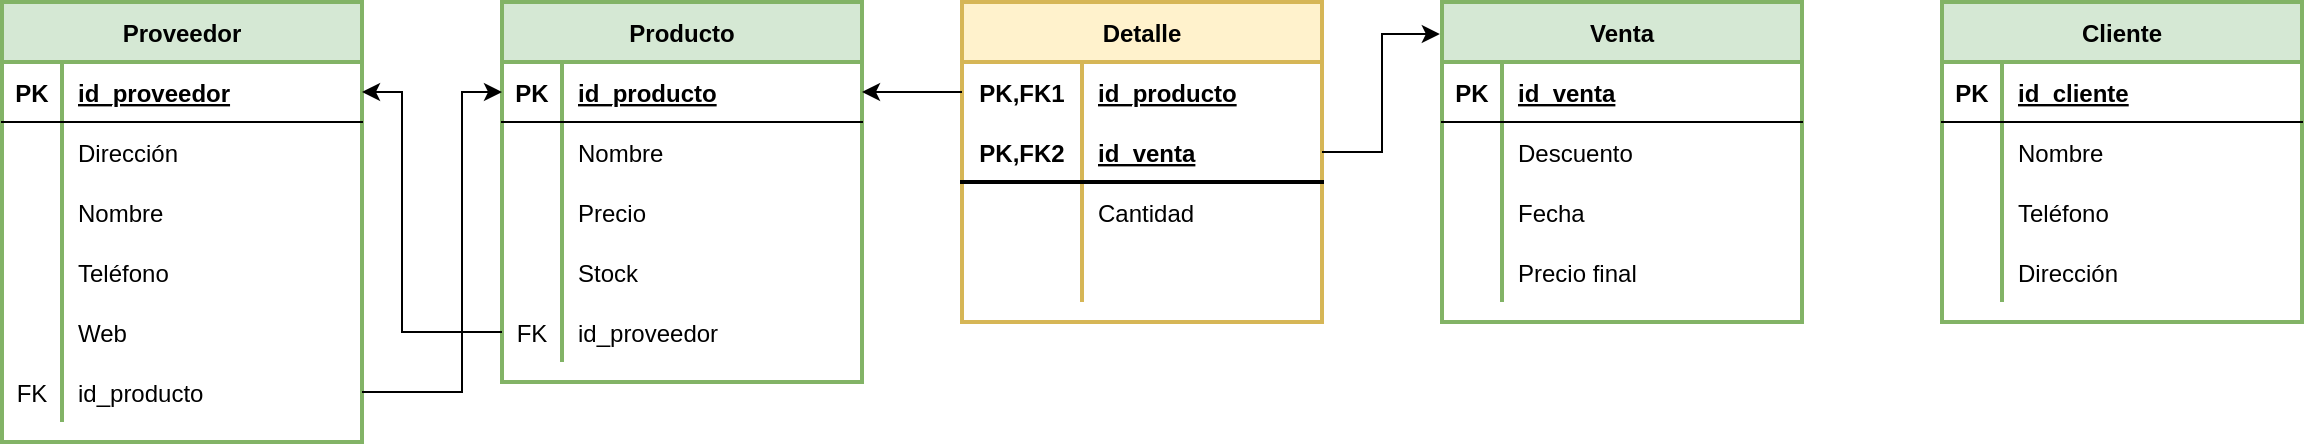 <mxfile version="20.5.1" type="github">
  <diagram id="x2DBPq9CeBlPGBnWjyRL" name="Página-1">
    <mxGraphModel dx="1422" dy="771" grid="1" gridSize="10" guides="1" tooltips="1" connect="1" arrows="1" fold="1" page="1" pageScale="1" pageWidth="827" pageHeight="1169" math="0" shadow="0">
      <root>
        <mxCell id="0" />
        <mxCell id="1" parent="0" />
        <mxCell id="7PEXmeeUuqNfNx9gaU-J-1" value="Proveedor" style="shape=table;startSize=30;container=1;collapsible=1;childLayout=tableLayout;fixedRows=1;rowLines=0;fontStyle=1;align=center;resizeLast=1;fillColor=#d5e8d4;strokeColor=#82b366;strokeWidth=2;" vertex="1" parent="1">
          <mxGeometry x="30" y="250" width="180" height="220" as="geometry" />
        </mxCell>
        <mxCell id="7PEXmeeUuqNfNx9gaU-J-2" value="" style="shape=tableRow;horizontal=0;startSize=0;swimlaneHead=0;swimlaneBody=0;fillColor=none;collapsible=0;dropTarget=0;points=[[0,0.5],[1,0.5]];portConstraint=eastwest;top=0;left=0;right=0;bottom=1;" vertex="1" parent="7PEXmeeUuqNfNx9gaU-J-1">
          <mxGeometry y="30" width="180" height="30" as="geometry" />
        </mxCell>
        <mxCell id="7PEXmeeUuqNfNx9gaU-J-3" value="PK" style="shape=partialRectangle;connectable=0;fillColor=none;top=0;left=0;bottom=0;right=0;fontStyle=1;overflow=hidden;" vertex="1" parent="7PEXmeeUuqNfNx9gaU-J-2">
          <mxGeometry width="30" height="30" as="geometry">
            <mxRectangle width="30" height="30" as="alternateBounds" />
          </mxGeometry>
        </mxCell>
        <mxCell id="7PEXmeeUuqNfNx9gaU-J-4" value="id_proveedor" style="shape=partialRectangle;connectable=0;fillColor=none;top=0;left=0;bottom=0;right=0;align=left;spacingLeft=6;fontStyle=5;overflow=hidden;" vertex="1" parent="7PEXmeeUuqNfNx9gaU-J-2">
          <mxGeometry x="30" width="150" height="30" as="geometry">
            <mxRectangle width="150" height="30" as="alternateBounds" />
          </mxGeometry>
        </mxCell>
        <mxCell id="7PEXmeeUuqNfNx9gaU-J-5" value="" style="shape=tableRow;horizontal=0;startSize=0;swimlaneHead=0;swimlaneBody=0;fillColor=none;collapsible=0;dropTarget=0;points=[[0,0.5],[1,0.5]];portConstraint=eastwest;top=0;left=0;right=0;bottom=0;" vertex="1" parent="7PEXmeeUuqNfNx9gaU-J-1">
          <mxGeometry y="60" width="180" height="30" as="geometry" />
        </mxCell>
        <mxCell id="7PEXmeeUuqNfNx9gaU-J-6" value="" style="shape=partialRectangle;connectable=0;fillColor=none;top=0;left=0;bottom=0;right=0;editable=1;overflow=hidden;" vertex="1" parent="7PEXmeeUuqNfNx9gaU-J-5">
          <mxGeometry width="30" height="30" as="geometry">
            <mxRectangle width="30" height="30" as="alternateBounds" />
          </mxGeometry>
        </mxCell>
        <mxCell id="7PEXmeeUuqNfNx9gaU-J-7" value="Dirección" style="shape=partialRectangle;connectable=0;fillColor=none;top=0;left=0;bottom=0;right=0;align=left;spacingLeft=6;overflow=hidden;" vertex="1" parent="7PEXmeeUuqNfNx9gaU-J-5">
          <mxGeometry x="30" width="150" height="30" as="geometry">
            <mxRectangle width="150" height="30" as="alternateBounds" />
          </mxGeometry>
        </mxCell>
        <mxCell id="7PEXmeeUuqNfNx9gaU-J-8" value="" style="shape=tableRow;horizontal=0;startSize=0;swimlaneHead=0;swimlaneBody=0;fillColor=none;collapsible=0;dropTarget=0;points=[[0,0.5],[1,0.5]];portConstraint=eastwest;top=0;left=0;right=0;bottom=0;" vertex="1" parent="7PEXmeeUuqNfNx9gaU-J-1">
          <mxGeometry y="90" width="180" height="30" as="geometry" />
        </mxCell>
        <mxCell id="7PEXmeeUuqNfNx9gaU-J-9" value="" style="shape=partialRectangle;connectable=0;fillColor=none;top=0;left=0;bottom=0;right=0;editable=1;overflow=hidden;" vertex="1" parent="7PEXmeeUuqNfNx9gaU-J-8">
          <mxGeometry width="30" height="30" as="geometry">
            <mxRectangle width="30" height="30" as="alternateBounds" />
          </mxGeometry>
        </mxCell>
        <mxCell id="7PEXmeeUuqNfNx9gaU-J-10" value="Nombre" style="shape=partialRectangle;connectable=0;fillColor=none;top=0;left=0;bottom=0;right=0;align=left;spacingLeft=6;overflow=hidden;" vertex="1" parent="7PEXmeeUuqNfNx9gaU-J-8">
          <mxGeometry x="30" width="150" height="30" as="geometry">
            <mxRectangle width="150" height="30" as="alternateBounds" />
          </mxGeometry>
        </mxCell>
        <mxCell id="7PEXmeeUuqNfNx9gaU-J-11" value="" style="shape=tableRow;horizontal=0;startSize=0;swimlaneHead=0;swimlaneBody=0;fillColor=none;collapsible=0;dropTarget=0;points=[[0,0.5],[1,0.5]];portConstraint=eastwest;top=0;left=0;right=0;bottom=0;" vertex="1" parent="7PEXmeeUuqNfNx9gaU-J-1">
          <mxGeometry y="120" width="180" height="30" as="geometry" />
        </mxCell>
        <mxCell id="7PEXmeeUuqNfNx9gaU-J-12" value="" style="shape=partialRectangle;connectable=0;fillColor=none;top=0;left=0;bottom=0;right=0;editable=1;overflow=hidden;" vertex="1" parent="7PEXmeeUuqNfNx9gaU-J-11">
          <mxGeometry width="30" height="30" as="geometry">
            <mxRectangle width="30" height="30" as="alternateBounds" />
          </mxGeometry>
        </mxCell>
        <mxCell id="7PEXmeeUuqNfNx9gaU-J-13" value="Teléfono" style="shape=partialRectangle;connectable=0;fillColor=none;top=0;left=0;bottom=0;right=0;align=left;spacingLeft=6;overflow=hidden;" vertex="1" parent="7PEXmeeUuqNfNx9gaU-J-11">
          <mxGeometry x="30" width="150" height="30" as="geometry">
            <mxRectangle width="150" height="30" as="alternateBounds" />
          </mxGeometry>
        </mxCell>
        <mxCell id="7PEXmeeUuqNfNx9gaU-J-40" value="" style="shape=tableRow;horizontal=0;startSize=0;swimlaneHead=0;swimlaneBody=0;fillColor=none;collapsible=0;dropTarget=0;points=[[0,0.5],[1,0.5]];portConstraint=eastwest;top=0;left=0;right=0;bottom=0;strokeWidth=2;" vertex="1" parent="7PEXmeeUuqNfNx9gaU-J-1">
          <mxGeometry y="150" width="180" height="30" as="geometry" />
        </mxCell>
        <mxCell id="7PEXmeeUuqNfNx9gaU-J-41" value="" style="shape=partialRectangle;connectable=0;fillColor=none;top=0;left=0;bottom=0;right=0;editable=1;overflow=hidden;strokeWidth=2;" vertex="1" parent="7PEXmeeUuqNfNx9gaU-J-40">
          <mxGeometry width="30" height="30" as="geometry">
            <mxRectangle width="30" height="30" as="alternateBounds" />
          </mxGeometry>
        </mxCell>
        <mxCell id="7PEXmeeUuqNfNx9gaU-J-42" value="Web" style="shape=partialRectangle;connectable=0;fillColor=none;top=0;left=0;bottom=0;right=0;align=left;spacingLeft=6;overflow=hidden;strokeWidth=2;" vertex="1" parent="7PEXmeeUuqNfNx9gaU-J-40">
          <mxGeometry x="30" width="150" height="30" as="geometry">
            <mxRectangle width="150" height="30" as="alternateBounds" />
          </mxGeometry>
        </mxCell>
        <mxCell id="7PEXmeeUuqNfNx9gaU-J-43" value="" style="shape=tableRow;horizontal=0;startSize=0;swimlaneHead=0;swimlaneBody=0;fillColor=none;collapsible=0;dropTarget=0;points=[[0,0.5],[1,0.5]];portConstraint=eastwest;top=0;left=0;right=0;bottom=0;strokeWidth=2;" vertex="1" parent="7PEXmeeUuqNfNx9gaU-J-1">
          <mxGeometry y="180" width="180" height="30" as="geometry" />
        </mxCell>
        <mxCell id="7PEXmeeUuqNfNx9gaU-J-44" value="FK" style="shape=partialRectangle;connectable=0;fillColor=none;top=0;left=0;bottom=0;right=0;fontStyle=0;overflow=hidden;strokeWidth=2;" vertex="1" parent="7PEXmeeUuqNfNx9gaU-J-43">
          <mxGeometry width="30" height="30" as="geometry">
            <mxRectangle width="30" height="30" as="alternateBounds" />
          </mxGeometry>
        </mxCell>
        <mxCell id="7PEXmeeUuqNfNx9gaU-J-45" value="id_producto" style="shape=partialRectangle;connectable=0;fillColor=none;top=0;left=0;bottom=0;right=0;align=left;spacingLeft=6;fontStyle=0;overflow=hidden;strokeWidth=2;" vertex="1" parent="7PEXmeeUuqNfNx9gaU-J-43">
          <mxGeometry x="30" width="150" height="30" as="geometry">
            <mxRectangle width="150" height="30" as="alternateBounds" />
          </mxGeometry>
        </mxCell>
        <mxCell id="7PEXmeeUuqNfNx9gaU-J-27" value="Producto" style="shape=table;startSize=30;container=1;collapsible=1;childLayout=tableLayout;fixedRows=1;rowLines=0;fontStyle=1;align=center;resizeLast=1;fillColor=#d5e8d4;strokeColor=#82b366;strokeWidth=2;" vertex="1" parent="1">
          <mxGeometry x="280" y="250" width="180" height="190" as="geometry" />
        </mxCell>
        <mxCell id="7PEXmeeUuqNfNx9gaU-J-28" value="" style="shape=tableRow;horizontal=0;startSize=0;swimlaneHead=0;swimlaneBody=0;fillColor=none;collapsible=0;dropTarget=0;points=[[0,0.5],[1,0.5]];portConstraint=eastwest;top=0;left=0;right=0;bottom=1;" vertex="1" parent="7PEXmeeUuqNfNx9gaU-J-27">
          <mxGeometry y="30" width="180" height="30" as="geometry" />
        </mxCell>
        <mxCell id="7PEXmeeUuqNfNx9gaU-J-29" value="PK" style="shape=partialRectangle;connectable=0;fillColor=none;top=0;left=0;bottom=0;right=0;fontStyle=1;overflow=hidden;" vertex="1" parent="7PEXmeeUuqNfNx9gaU-J-28">
          <mxGeometry width="30" height="30" as="geometry">
            <mxRectangle width="30" height="30" as="alternateBounds" />
          </mxGeometry>
        </mxCell>
        <mxCell id="7PEXmeeUuqNfNx9gaU-J-30" value="id_producto" style="shape=partialRectangle;connectable=0;fillColor=none;top=0;left=0;bottom=0;right=0;align=left;spacingLeft=6;fontStyle=5;overflow=hidden;" vertex="1" parent="7PEXmeeUuqNfNx9gaU-J-28">
          <mxGeometry x="30" width="150" height="30" as="geometry">
            <mxRectangle width="150" height="30" as="alternateBounds" />
          </mxGeometry>
        </mxCell>
        <mxCell id="7PEXmeeUuqNfNx9gaU-J-31" value="" style="shape=tableRow;horizontal=0;startSize=0;swimlaneHead=0;swimlaneBody=0;fillColor=none;collapsible=0;dropTarget=0;points=[[0,0.5],[1,0.5]];portConstraint=eastwest;top=0;left=0;right=0;bottom=0;" vertex="1" parent="7PEXmeeUuqNfNx9gaU-J-27">
          <mxGeometry y="60" width="180" height="30" as="geometry" />
        </mxCell>
        <mxCell id="7PEXmeeUuqNfNx9gaU-J-32" value="" style="shape=partialRectangle;connectable=0;fillColor=none;top=0;left=0;bottom=0;right=0;editable=1;overflow=hidden;" vertex="1" parent="7PEXmeeUuqNfNx9gaU-J-31">
          <mxGeometry width="30" height="30" as="geometry">
            <mxRectangle width="30" height="30" as="alternateBounds" />
          </mxGeometry>
        </mxCell>
        <mxCell id="7PEXmeeUuqNfNx9gaU-J-33" value="Nombre                                    " style="shape=partialRectangle;connectable=0;fillColor=none;top=0;left=0;bottom=0;right=0;align=left;spacingLeft=6;overflow=hidden;" vertex="1" parent="7PEXmeeUuqNfNx9gaU-J-31">
          <mxGeometry x="30" width="150" height="30" as="geometry">
            <mxRectangle width="150" height="30" as="alternateBounds" />
          </mxGeometry>
        </mxCell>
        <mxCell id="7PEXmeeUuqNfNx9gaU-J-34" value="" style="shape=tableRow;horizontal=0;startSize=0;swimlaneHead=0;swimlaneBody=0;fillColor=none;collapsible=0;dropTarget=0;points=[[0,0.5],[1,0.5]];portConstraint=eastwest;top=0;left=0;right=0;bottom=0;" vertex="1" parent="7PEXmeeUuqNfNx9gaU-J-27">
          <mxGeometry y="90" width="180" height="30" as="geometry" />
        </mxCell>
        <mxCell id="7PEXmeeUuqNfNx9gaU-J-35" value="" style="shape=partialRectangle;connectable=0;fillColor=none;top=0;left=0;bottom=0;right=0;editable=1;overflow=hidden;" vertex="1" parent="7PEXmeeUuqNfNx9gaU-J-34">
          <mxGeometry width="30" height="30" as="geometry">
            <mxRectangle width="30" height="30" as="alternateBounds" />
          </mxGeometry>
        </mxCell>
        <mxCell id="7PEXmeeUuqNfNx9gaU-J-36" value="Precio" style="shape=partialRectangle;connectable=0;fillColor=none;top=0;left=0;bottom=0;right=0;align=left;spacingLeft=6;overflow=hidden;" vertex="1" parent="7PEXmeeUuqNfNx9gaU-J-34">
          <mxGeometry x="30" width="150" height="30" as="geometry">
            <mxRectangle width="150" height="30" as="alternateBounds" />
          </mxGeometry>
        </mxCell>
        <mxCell id="7PEXmeeUuqNfNx9gaU-J-37" value="" style="shape=tableRow;horizontal=0;startSize=0;swimlaneHead=0;swimlaneBody=0;fillColor=none;collapsible=0;dropTarget=0;points=[[0,0.5],[1,0.5]];portConstraint=eastwest;top=0;left=0;right=0;bottom=0;" vertex="1" parent="7PEXmeeUuqNfNx9gaU-J-27">
          <mxGeometry y="120" width="180" height="30" as="geometry" />
        </mxCell>
        <mxCell id="7PEXmeeUuqNfNx9gaU-J-38" value="" style="shape=partialRectangle;connectable=0;fillColor=none;top=0;left=0;bottom=0;right=0;editable=1;overflow=hidden;" vertex="1" parent="7PEXmeeUuqNfNx9gaU-J-37">
          <mxGeometry width="30" height="30" as="geometry">
            <mxRectangle width="30" height="30" as="alternateBounds" />
          </mxGeometry>
        </mxCell>
        <mxCell id="7PEXmeeUuqNfNx9gaU-J-39" value="Stock" style="shape=partialRectangle;connectable=0;fillColor=none;top=0;left=0;bottom=0;right=0;align=left;spacingLeft=6;overflow=hidden;" vertex="1" parent="7PEXmeeUuqNfNx9gaU-J-37">
          <mxGeometry x="30" width="150" height="30" as="geometry">
            <mxRectangle width="150" height="30" as="alternateBounds" />
          </mxGeometry>
        </mxCell>
        <mxCell id="7PEXmeeUuqNfNx9gaU-J-46" value="" style="shape=tableRow;horizontal=0;startSize=0;swimlaneHead=0;swimlaneBody=0;fillColor=none;collapsible=0;dropTarget=0;points=[[0,0.5],[1,0.5]];portConstraint=eastwest;top=0;left=0;right=0;bottom=0;strokeWidth=2;" vertex="1" parent="7PEXmeeUuqNfNx9gaU-J-27">
          <mxGeometry y="150" width="180" height="30" as="geometry" />
        </mxCell>
        <mxCell id="7PEXmeeUuqNfNx9gaU-J-47" value="FK" style="shape=partialRectangle;connectable=0;fillColor=none;top=0;left=0;bottom=0;right=0;fontStyle=0;overflow=hidden;strokeWidth=2;" vertex="1" parent="7PEXmeeUuqNfNx9gaU-J-46">
          <mxGeometry width="30" height="30" as="geometry">
            <mxRectangle width="30" height="30" as="alternateBounds" />
          </mxGeometry>
        </mxCell>
        <mxCell id="7PEXmeeUuqNfNx9gaU-J-48" value="id_proveedor" style="shape=partialRectangle;connectable=0;fillColor=none;top=0;left=0;bottom=0;right=0;align=left;spacingLeft=6;fontStyle=0;overflow=hidden;strokeWidth=2;" vertex="1" parent="7PEXmeeUuqNfNx9gaU-J-46">
          <mxGeometry x="30" width="150" height="30" as="geometry">
            <mxRectangle width="150" height="30" as="alternateBounds" />
          </mxGeometry>
        </mxCell>
        <mxCell id="7PEXmeeUuqNfNx9gaU-J-49" style="edgeStyle=orthogonalEdgeStyle;rounded=0;orthogonalLoop=1;jettySize=auto;html=1;exitX=0;exitY=0.5;exitDx=0;exitDy=0;" edge="1" parent="1" source="7PEXmeeUuqNfNx9gaU-J-46" target="7PEXmeeUuqNfNx9gaU-J-2">
          <mxGeometry relative="1" as="geometry">
            <Array as="points">
              <mxPoint x="230" y="415" />
              <mxPoint x="230" y="295" />
            </Array>
          </mxGeometry>
        </mxCell>
        <mxCell id="7PEXmeeUuqNfNx9gaU-J-50" style="edgeStyle=orthogonalEdgeStyle;rounded=0;orthogonalLoop=1;jettySize=auto;html=1;exitX=1;exitY=0.5;exitDx=0;exitDy=0;entryX=0;entryY=0.5;entryDx=0;entryDy=0;" edge="1" parent="1" source="7PEXmeeUuqNfNx9gaU-J-43" target="7PEXmeeUuqNfNx9gaU-J-28">
          <mxGeometry relative="1" as="geometry">
            <Array as="points">
              <mxPoint x="260" y="445" />
              <mxPoint x="260" y="295" />
            </Array>
          </mxGeometry>
        </mxCell>
        <mxCell id="7PEXmeeUuqNfNx9gaU-J-51" value="Detalle" style="shape=table;startSize=30;container=1;collapsible=1;childLayout=tableLayout;fixedRows=1;rowLines=0;fontStyle=1;align=center;resizeLast=1;strokeWidth=2;fillColor=#fff2cc;strokeColor=#d6b656;" vertex="1" parent="1">
          <mxGeometry x="510" y="250" width="180" height="160" as="geometry" />
        </mxCell>
        <mxCell id="7PEXmeeUuqNfNx9gaU-J-52" value="" style="shape=tableRow;horizontal=0;startSize=0;swimlaneHead=0;swimlaneBody=0;fillColor=none;collapsible=0;dropTarget=0;points=[[0,0.5],[1,0.5]];portConstraint=eastwest;top=0;left=0;right=0;bottom=0;strokeWidth=2;" vertex="1" parent="7PEXmeeUuqNfNx9gaU-J-51">
          <mxGeometry y="30" width="180" height="30" as="geometry" />
        </mxCell>
        <mxCell id="7PEXmeeUuqNfNx9gaU-J-53" value="PK,FK1" style="shape=partialRectangle;connectable=0;fillColor=none;top=0;left=0;bottom=0;right=0;fontStyle=1;overflow=hidden;strokeWidth=2;" vertex="1" parent="7PEXmeeUuqNfNx9gaU-J-52">
          <mxGeometry width="60" height="30" as="geometry">
            <mxRectangle width="60" height="30" as="alternateBounds" />
          </mxGeometry>
        </mxCell>
        <mxCell id="7PEXmeeUuqNfNx9gaU-J-54" value="id_producto" style="shape=partialRectangle;connectable=0;fillColor=none;top=0;left=0;bottom=0;right=0;align=left;spacingLeft=6;fontStyle=5;overflow=hidden;strokeWidth=2;" vertex="1" parent="7PEXmeeUuqNfNx9gaU-J-52">
          <mxGeometry x="60" width="120" height="30" as="geometry">
            <mxRectangle width="120" height="30" as="alternateBounds" />
          </mxGeometry>
        </mxCell>
        <mxCell id="7PEXmeeUuqNfNx9gaU-J-55" value="" style="shape=tableRow;horizontal=0;startSize=0;swimlaneHead=0;swimlaneBody=0;fillColor=none;collapsible=0;dropTarget=0;points=[[0,0.5],[1,0.5]];portConstraint=eastwest;top=0;left=0;right=0;bottom=1;strokeWidth=2;" vertex="1" parent="7PEXmeeUuqNfNx9gaU-J-51">
          <mxGeometry y="60" width="180" height="30" as="geometry" />
        </mxCell>
        <mxCell id="7PEXmeeUuqNfNx9gaU-J-56" value="PK,FK2" style="shape=partialRectangle;connectable=0;fillColor=none;top=0;left=0;bottom=0;right=0;fontStyle=1;overflow=hidden;strokeWidth=2;" vertex="1" parent="7PEXmeeUuqNfNx9gaU-J-55">
          <mxGeometry width="60" height="30" as="geometry">
            <mxRectangle width="60" height="30" as="alternateBounds" />
          </mxGeometry>
        </mxCell>
        <mxCell id="7PEXmeeUuqNfNx9gaU-J-57" value="id_venta" style="shape=partialRectangle;connectable=0;fillColor=none;top=0;left=0;bottom=0;right=0;align=left;spacingLeft=6;fontStyle=5;overflow=hidden;strokeWidth=2;" vertex="1" parent="7PEXmeeUuqNfNx9gaU-J-55">
          <mxGeometry x="60" width="120" height="30" as="geometry">
            <mxRectangle width="120" height="30" as="alternateBounds" />
          </mxGeometry>
        </mxCell>
        <mxCell id="7PEXmeeUuqNfNx9gaU-J-58" value="" style="shape=tableRow;horizontal=0;startSize=0;swimlaneHead=0;swimlaneBody=0;fillColor=none;collapsible=0;dropTarget=0;points=[[0,0.5],[1,0.5]];portConstraint=eastwest;top=0;left=0;right=0;bottom=0;strokeWidth=2;" vertex="1" parent="7PEXmeeUuqNfNx9gaU-J-51">
          <mxGeometry y="90" width="180" height="30" as="geometry" />
        </mxCell>
        <mxCell id="7PEXmeeUuqNfNx9gaU-J-59" value="" style="shape=partialRectangle;connectable=0;fillColor=none;top=0;left=0;bottom=0;right=0;editable=1;overflow=hidden;strokeWidth=2;" vertex="1" parent="7PEXmeeUuqNfNx9gaU-J-58">
          <mxGeometry width="60" height="30" as="geometry">
            <mxRectangle width="60" height="30" as="alternateBounds" />
          </mxGeometry>
        </mxCell>
        <mxCell id="7PEXmeeUuqNfNx9gaU-J-60" value="Cantidad" style="shape=partialRectangle;connectable=0;fillColor=none;top=0;left=0;bottom=0;right=0;align=left;spacingLeft=6;overflow=hidden;strokeWidth=2;" vertex="1" parent="7PEXmeeUuqNfNx9gaU-J-58">
          <mxGeometry x="60" width="120" height="30" as="geometry">
            <mxRectangle width="120" height="30" as="alternateBounds" />
          </mxGeometry>
        </mxCell>
        <mxCell id="7PEXmeeUuqNfNx9gaU-J-61" value="" style="shape=tableRow;horizontal=0;startSize=0;swimlaneHead=0;swimlaneBody=0;fillColor=none;collapsible=0;dropTarget=0;points=[[0,0.5],[1,0.5]];portConstraint=eastwest;top=0;left=0;right=0;bottom=0;strokeWidth=2;" vertex="1" parent="7PEXmeeUuqNfNx9gaU-J-51">
          <mxGeometry y="120" width="180" height="30" as="geometry" />
        </mxCell>
        <mxCell id="7PEXmeeUuqNfNx9gaU-J-62" value="" style="shape=partialRectangle;connectable=0;fillColor=none;top=0;left=0;bottom=0;right=0;editable=1;overflow=hidden;strokeWidth=2;" vertex="1" parent="7PEXmeeUuqNfNx9gaU-J-61">
          <mxGeometry width="60" height="30" as="geometry">
            <mxRectangle width="60" height="30" as="alternateBounds" />
          </mxGeometry>
        </mxCell>
        <mxCell id="7PEXmeeUuqNfNx9gaU-J-63" value="" style="shape=partialRectangle;connectable=0;fillColor=none;top=0;left=0;bottom=0;right=0;align=left;spacingLeft=6;overflow=hidden;strokeWidth=2;" vertex="1" parent="7PEXmeeUuqNfNx9gaU-J-61">
          <mxGeometry x="60" width="120" height="30" as="geometry">
            <mxRectangle width="120" height="30" as="alternateBounds" />
          </mxGeometry>
        </mxCell>
        <mxCell id="7PEXmeeUuqNfNx9gaU-J-64" value="Venta" style="shape=table;startSize=30;container=1;collapsible=1;childLayout=tableLayout;fixedRows=1;rowLines=0;fontStyle=1;align=center;resizeLast=1;fillColor=#d5e8d4;strokeColor=#82b366;strokeWidth=2;" vertex="1" parent="1">
          <mxGeometry x="750" y="250" width="180" height="160" as="geometry" />
        </mxCell>
        <mxCell id="7PEXmeeUuqNfNx9gaU-J-65" value="" style="shape=tableRow;horizontal=0;startSize=0;swimlaneHead=0;swimlaneBody=0;fillColor=none;collapsible=0;dropTarget=0;points=[[0,0.5],[1,0.5]];portConstraint=eastwest;top=0;left=0;right=0;bottom=1;" vertex="1" parent="7PEXmeeUuqNfNx9gaU-J-64">
          <mxGeometry y="30" width="180" height="30" as="geometry" />
        </mxCell>
        <mxCell id="7PEXmeeUuqNfNx9gaU-J-66" value="PK" style="shape=partialRectangle;connectable=0;fillColor=none;top=0;left=0;bottom=0;right=0;fontStyle=1;overflow=hidden;" vertex="1" parent="7PEXmeeUuqNfNx9gaU-J-65">
          <mxGeometry width="30" height="30" as="geometry">
            <mxRectangle width="30" height="30" as="alternateBounds" />
          </mxGeometry>
        </mxCell>
        <mxCell id="7PEXmeeUuqNfNx9gaU-J-67" value="id_venta" style="shape=partialRectangle;connectable=0;fillColor=none;top=0;left=0;bottom=0;right=0;align=left;spacingLeft=6;fontStyle=5;overflow=hidden;" vertex="1" parent="7PEXmeeUuqNfNx9gaU-J-65">
          <mxGeometry x="30" width="150" height="30" as="geometry">
            <mxRectangle width="150" height="30" as="alternateBounds" />
          </mxGeometry>
        </mxCell>
        <mxCell id="7PEXmeeUuqNfNx9gaU-J-68" value="" style="shape=tableRow;horizontal=0;startSize=0;swimlaneHead=0;swimlaneBody=0;fillColor=none;collapsible=0;dropTarget=0;points=[[0,0.5],[1,0.5]];portConstraint=eastwest;top=0;left=0;right=0;bottom=0;" vertex="1" parent="7PEXmeeUuqNfNx9gaU-J-64">
          <mxGeometry y="60" width="180" height="30" as="geometry" />
        </mxCell>
        <mxCell id="7PEXmeeUuqNfNx9gaU-J-69" value="" style="shape=partialRectangle;connectable=0;fillColor=none;top=0;left=0;bottom=0;right=0;editable=1;overflow=hidden;" vertex="1" parent="7PEXmeeUuqNfNx9gaU-J-68">
          <mxGeometry width="30" height="30" as="geometry">
            <mxRectangle width="30" height="30" as="alternateBounds" />
          </mxGeometry>
        </mxCell>
        <mxCell id="7PEXmeeUuqNfNx9gaU-J-70" value="Descuento" style="shape=partialRectangle;connectable=0;fillColor=none;top=0;left=0;bottom=0;right=0;align=left;spacingLeft=6;overflow=hidden;" vertex="1" parent="7PEXmeeUuqNfNx9gaU-J-68">
          <mxGeometry x="30" width="150" height="30" as="geometry">
            <mxRectangle width="150" height="30" as="alternateBounds" />
          </mxGeometry>
        </mxCell>
        <mxCell id="7PEXmeeUuqNfNx9gaU-J-71" value="" style="shape=tableRow;horizontal=0;startSize=0;swimlaneHead=0;swimlaneBody=0;fillColor=none;collapsible=0;dropTarget=0;points=[[0,0.5],[1,0.5]];portConstraint=eastwest;top=0;left=0;right=0;bottom=0;" vertex="1" parent="7PEXmeeUuqNfNx9gaU-J-64">
          <mxGeometry y="90" width="180" height="30" as="geometry" />
        </mxCell>
        <mxCell id="7PEXmeeUuqNfNx9gaU-J-72" value="" style="shape=partialRectangle;connectable=0;fillColor=none;top=0;left=0;bottom=0;right=0;editable=1;overflow=hidden;" vertex="1" parent="7PEXmeeUuqNfNx9gaU-J-71">
          <mxGeometry width="30" height="30" as="geometry">
            <mxRectangle width="30" height="30" as="alternateBounds" />
          </mxGeometry>
        </mxCell>
        <mxCell id="7PEXmeeUuqNfNx9gaU-J-73" value="Fecha" style="shape=partialRectangle;connectable=0;fillColor=none;top=0;left=0;bottom=0;right=0;align=left;spacingLeft=6;overflow=hidden;" vertex="1" parent="7PEXmeeUuqNfNx9gaU-J-71">
          <mxGeometry x="30" width="150" height="30" as="geometry">
            <mxRectangle width="150" height="30" as="alternateBounds" />
          </mxGeometry>
        </mxCell>
        <mxCell id="7PEXmeeUuqNfNx9gaU-J-74" value="" style="shape=tableRow;horizontal=0;startSize=0;swimlaneHead=0;swimlaneBody=0;fillColor=none;collapsible=0;dropTarget=0;points=[[0,0.5],[1,0.5]];portConstraint=eastwest;top=0;left=0;right=0;bottom=0;" vertex="1" parent="7PEXmeeUuqNfNx9gaU-J-64">
          <mxGeometry y="120" width="180" height="30" as="geometry" />
        </mxCell>
        <mxCell id="7PEXmeeUuqNfNx9gaU-J-75" value="" style="shape=partialRectangle;connectable=0;fillColor=none;top=0;left=0;bottom=0;right=0;editable=1;overflow=hidden;" vertex="1" parent="7PEXmeeUuqNfNx9gaU-J-74">
          <mxGeometry width="30" height="30" as="geometry">
            <mxRectangle width="30" height="30" as="alternateBounds" />
          </mxGeometry>
        </mxCell>
        <mxCell id="7PEXmeeUuqNfNx9gaU-J-76" value="Precio final" style="shape=partialRectangle;connectable=0;fillColor=none;top=0;left=0;bottom=0;right=0;align=left;spacingLeft=6;overflow=hidden;" vertex="1" parent="7PEXmeeUuqNfNx9gaU-J-74">
          <mxGeometry x="30" width="150" height="30" as="geometry">
            <mxRectangle width="150" height="30" as="alternateBounds" />
          </mxGeometry>
        </mxCell>
        <mxCell id="7PEXmeeUuqNfNx9gaU-J-77" style="edgeStyle=orthogonalEdgeStyle;rounded=0;orthogonalLoop=1;jettySize=auto;html=1;exitX=1;exitY=0.5;exitDx=0;exitDy=0;entryX=-0.006;entryY=0.1;entryDx=0;entryDy=0;entryPerimeter=0;" edge="1" parent="1" source="7PEXmeeUuqNfNx9gaU-J-55" target="7PEXmeeUuqNfNx9gaU-J-64">
          <mxGeometry relative="1" as="geometry" />
        </mxCell>
        <mxCell id="7PEXmeeUuqNfNx9gaU-J-78" style="edgeStyle=orthogonalEdgeStyle;rounded=0;orthogonalLoop=1;jettySize=auto;html=1;exitX=0;exitY=0.5;exitDx=0;exitDy=0;entryX=1;entryY=0.5;entryDx=0;entryDy=0;" edge="1" parent="1" source="7PEXmeeUuqNfNx9gaU-J-52" target="7PEXmeeUuqNfNx9gaU-J-28">
          <mxGeometry relative="1" as="geometry" />
        </mxCell>
        <mxCell id="7PEXmeeUuqNfNx9gaU-J-79" value="Cliente" style="shape=table;startSize=30;container=1;collapsible=1;childLayout=tableLayout;fixedRows=1;rowLines=0;fontStyle=1;align=center;resizeLast=1;fillColor=#d5e8d4;strokeColor=#82b366;strokeWidth=2;" vertex="1" parent="1">
          <mxGeometry x="1000" y="250" width="180" height="160" as="geometry" />
        </mxCell>
        <mxCell id="7PEXmeeUuqNfNx9gaU-J-80" value="" style="shape=tableRow;horizontal=0;startSize=0;swimlaneHead=0;swimlaneBody=0;fillColor=none;collapsible=0;dropTarget=0;points=[[0,0.5],[1,0.5]];portConstraint=eastwest;top=0;left=0;right=0;bottom=1;" vertex="1" parent="7PEXmeeUuqNfNx9gaU-J-79">
          <mxGeometry y="30" width="180" height="30" as="geometry" />
        </mxCell>
        <mxCell id="7PEXmeeUuqNfNx9gaU-J-81" value="PK" style="shape=partialRectangle;connectable=0;fillColor=none;top=0;left=0;bottom=0;right=0;fontStyle=1;overflow=hidden;" vertex="1" parent="7PEXmeeUuqNfNx9gaU-J-80">
          <mxGeometry width="30" height="30" as="geometry">
            <mxRectangle width="30" height="30" as="alternateBounds" />
          </mxGeometry>
        </mxCell>
        <mxCell id="7PEXmeeUuqNfNx9gaU-J-82" value="id_cliente" style="shape=partialRectangle;connectable=0;fillColor=none;top=0;left=0;bottom=0;right=0;align=left;spacingLeft=6;fontStyle=5;overflow=hidden;" vertex="1" parent="7PEXmeeUuqNfNx9gaU-J-80">
          <mxGeometry x="30" width="150" height="30" as="geometry">
            <mxRectangle width="150" height="30" as="alternateBounds" />
          </mxGeometry>
        </mxCell>
        <mxCell id="7PEXmeeUuqNfNx9gaU-J-83" value="" style="shape=tableRow;horizontal=0;startSize=0;swimlaneHead=0;swimlaneBody=0;fillColor=none;collapsible=0;dropTarget=0;points=[[0,0.5],[1,0.5]];portConstraint=eastwest;top=0;left=0;right=0;bottom=0;" vertex="1" parent="7PEXmeeUuqNfNx9gaU-J-79">
          <mxGeometry y="60" width="180" height="30" as="geometry" />
        </mxCell>
        <mxCell id="7PEXmeeUuqNfNx9gaU-J-84" value="" style="shape=partialRectangle;connectable=0;fillColor=none;top=0;left=0;bottom=0;right=0;editable=1;overflow=hidden;" vertex="1" parent="7PEXmeeUuqNfNx9gaU-J-83">
          <mxGeometry width="30" height="30" as="geometry">
            <mxRectangle width="30" height="30" as="alternateBounds" />
          </mxGeometry>
        </mxCell>
        <mxCell id="7PEXmeeUuqNfNx9gaU-J-85" value="Nombre" style="shape=partialRectangle;connectable=0;fillColor=none;top=0;left=0;bottom=0;right=0;align=left;spacingLeft=6;overflow=hidden;" vertex="1" parent="7PEXmeeUuqNfNx9gaU-J-83">
          <mxGeometry x="30" width="150" height="30" as="geometry">
            <mxRectangle width="150" height="30" as="alternateBounds" />
          </mxGeometry>
        </mxCell>
        <mxCell id="7PEXmeeUuqNfNx9gaU-J-86" value="" style="shape=tableRow;horizontal=0;startSize=0;swimlaneHead=0;swimlaneBody=0;fillColor=none;collapsible=0;dropTarget=0;points=[[0,0.5],[1,0.5]];portConstraint=eastwest;top=0;left=0;right=0;bottom=0;" vertex="1" parent="7PEXmeeUuqNfNx9gaU-J-79">
          <mxGeometry y="90" width="180" height="30" as="geometry" />
        </mxCell>
        <mxCell id="7PEXmeeUuqNfNx9gaU-J-87" value="" style="shape=partialRectangle;connectable=0;fillColor=none;top=0;left=0;bottom=0;right=0;editable=1;overflow=hidden;" vertex="1" parent="7PEXmeeUuqNfNx9gaU-J-86">
          <mxGeometry width="30" height="30" as="geometry">
            <mxRectangle width="30" height="30" as="alternateBounds" />
          </mxGeometry>
        </mxCell>
        <mxCell id="7PEXmeeUuqNfNx9gaU-J-88" value="Teléfono" style="shape=partialRectangle;connectable=0;fillColor=none;top=0;left=0;bottom=0;right=0;align=left;spacingLeft=6;overflow=hidden;" vertex="1" parent="7PEXmeeUuqNfNx9gaU-J-86">
          <mxGeometry x="30" width="150" height="30" as="geometry">
            <mxRectangle width="150" height="30" as="alternateBounds" />
          </mxGeometry>
        </mxCell>
        <mxCell id="7PEXmeeUuqNfNx9gaU-J-89" value="" style="shape=tableRow;horizontal=0;startSize=0;swimlaneHead=0;swimlaneBody=0;fillColor=none;collapsible=0;dropTarget=0;points=[[0,0.5],[1,0.5]];portConstraint=eastwest;top=0;left=0;right=0;bottom=0;" vertex="1" parent="7PEXmeeUuqNfNx9gaU-J-79">
          <mxGeometry y="120" width="180" height="30" as="geometry" />
        </mxCell>
        <mxCell id="7PEXmeeUuqNfNx9gaU-J-90" value="" style="shape=partialRectangle;connectable=0;fillColor=none;top=0;left=0;bottom=0;right=0;editable=1;overflow=hidden;" vertex="1" parent="7PEXmeeUuqNfNx9gaU-J-89">
          <mxGeometry width="30" height="30" as="geometry">
            <mxRectangle width="30" height="30" as="alternateBounds" />
          </mxGeometry>
        </mxCell>
        <mxCell id="7PEXmeeUuqNfNx9gaU-J-91" value="Dirección" style="shape=partialRectangle;connectable=0;fillColor=none;top=0;left=0;bottom=0;right=0;align=left;spacingLeft=6;overflow=hidden;" vertex="1" parent="7PEXmeeUuqNfNx9gaU-J-89">
          <mxGeometry x="30" width="150" height="30" as="geometry">
            <mxRectangle width="150" height="30" as="alternateBounds" />
          </mxGeometry>
        </mxCell>
      </root>
    </mxGraphModel>
  </diagram>
</mxfile>
